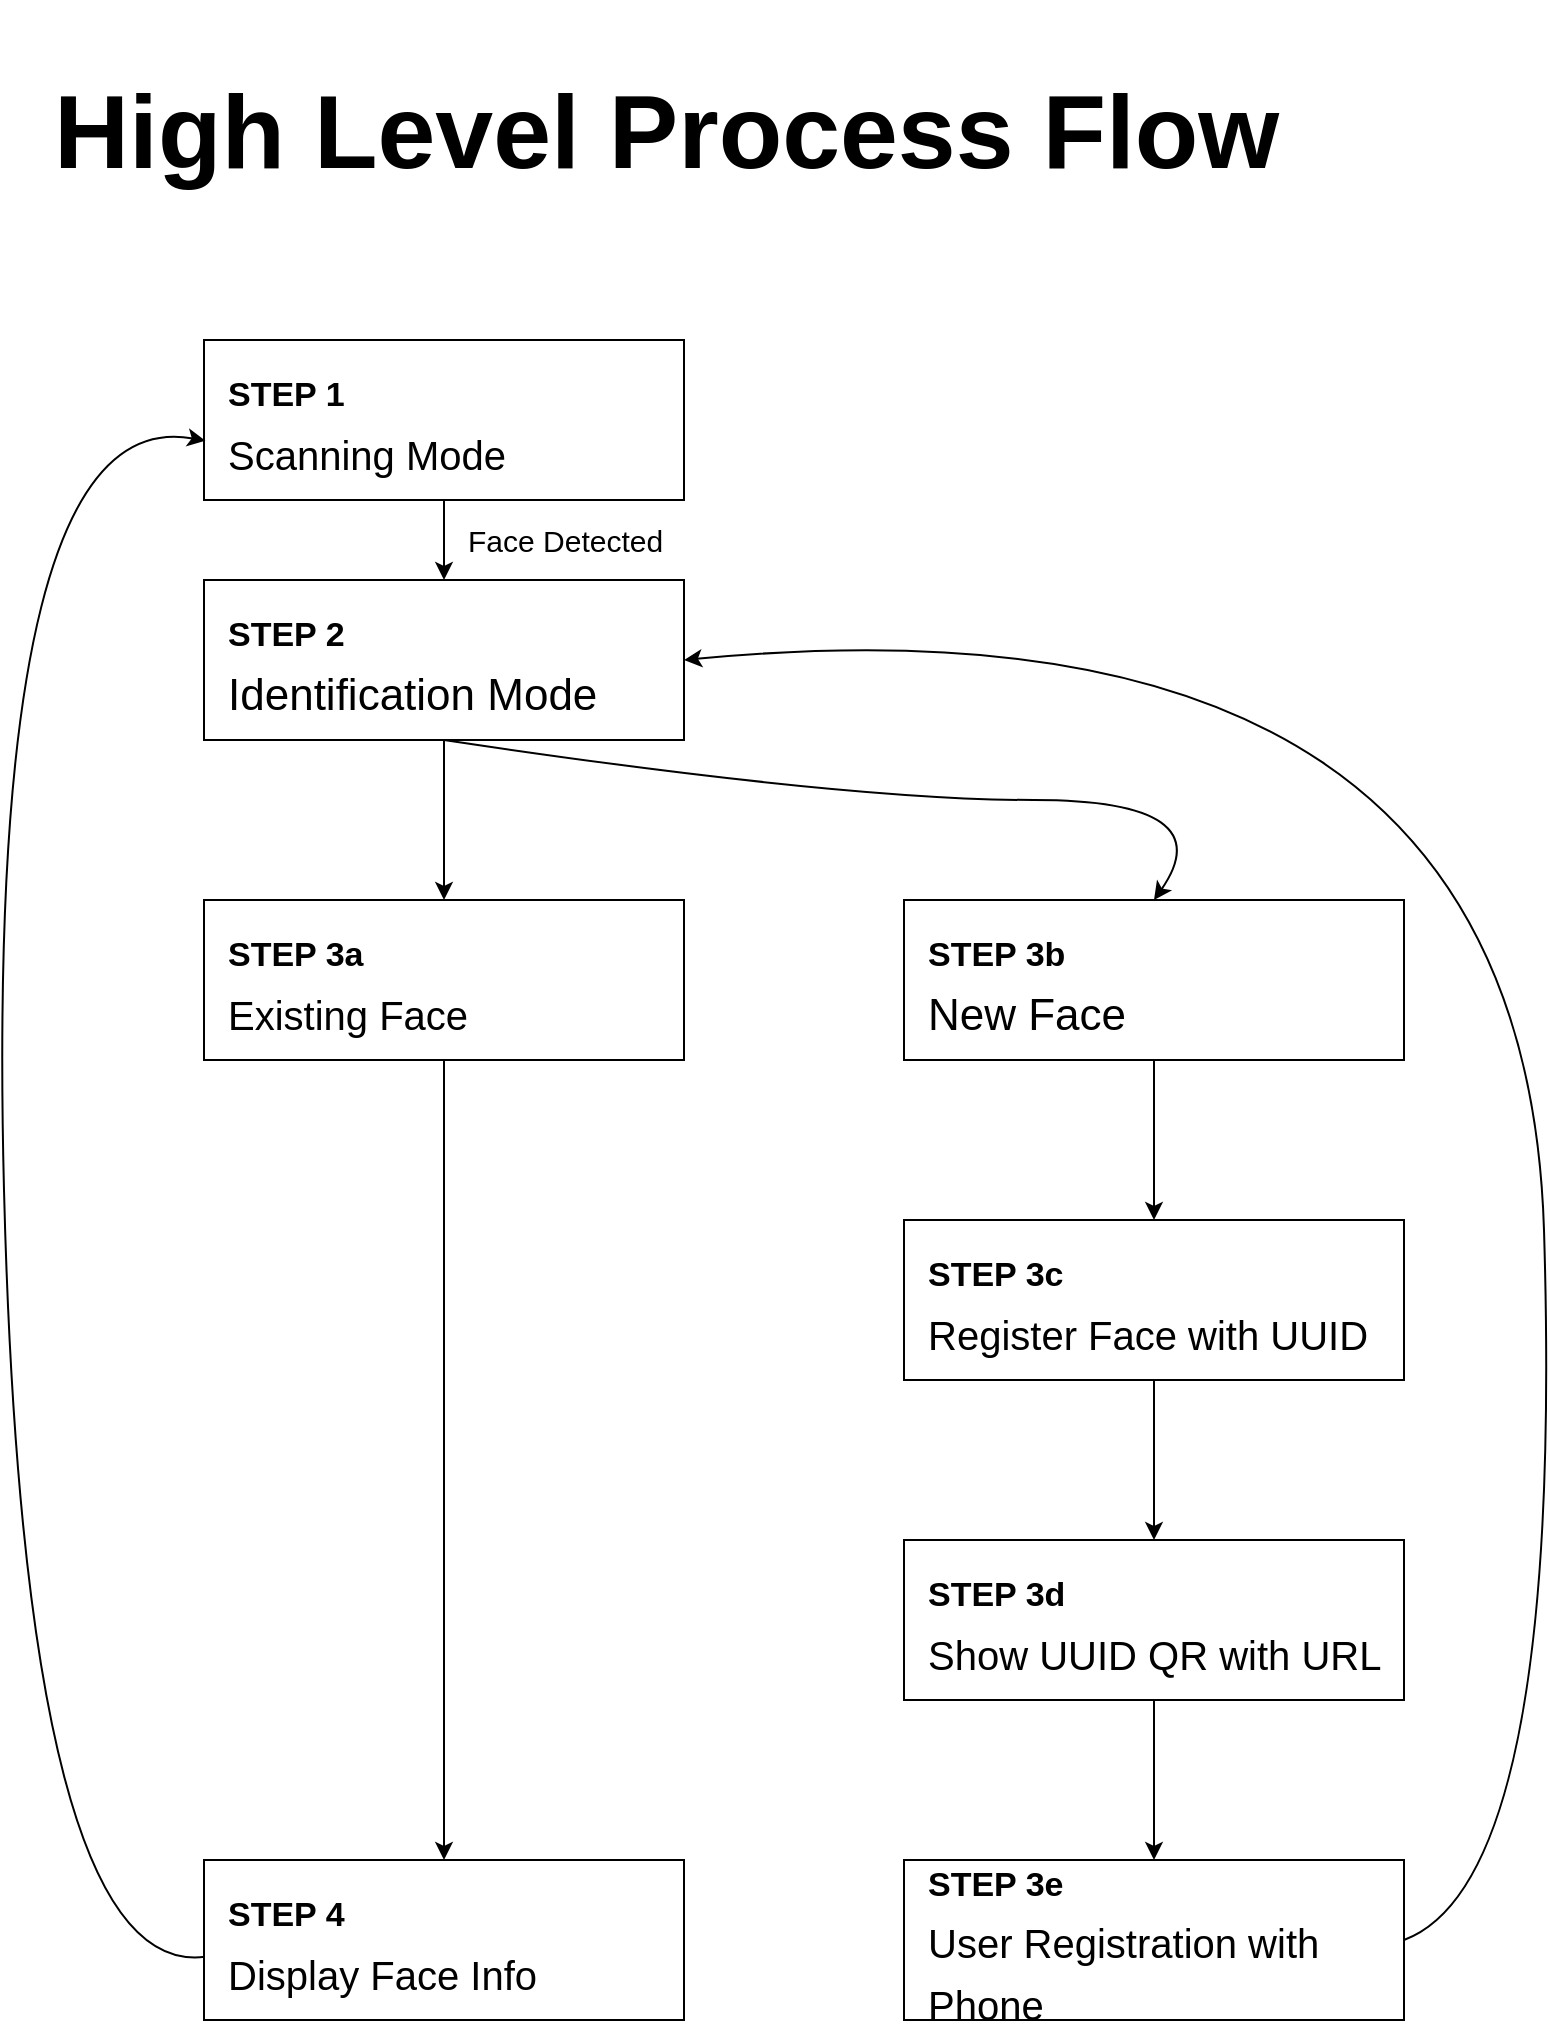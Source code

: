 <mxfile version="13.6.4" type="github"><diagram id="sUJNIIlC-PzZyp7GVWtp" name="Page-1"><mxGraphModel dx="1038" dy="1748" grid="1" gridSize="10" guides="1" tooltips="1" connect="1" arrows="1" fold="1" page="1" pageScale="1" pageWidth="827" pageHeight="1169" math="0" shadow="0"><root><mxCell id="0"/><mxCell id="1" parent="0"/><mxCell id="nx7w24t41PfpxN8WXmFT-17" value="&lt;b style=&quot;font-size: 17px&quot;&gt;STEP 1&lt;br&gt;&lt;/b&gt;&lt;font style=&quot;font-size: 20px&quot;&gt;Scanning Mode&lt;/font&gt;" style="rounded=0;whiteSpace=wrap;html=1;fontSize=26;align=left;spacingLeft=10;" vertex="1" parent="1"><mxGeometry x="120" y="-960" width="240" height="80" as="geometry"/></mxCell><mxCell id="nx7w24t41PfpxN8WXmFT-19" value="&lt;h1&gt;High Level Process Flow&lt;/h1&gt;" style="text;html=1;strokeColor=none;fillColor=none;spacing=5;spacingTop=-20;whiteSpace=wrap;overflow=hidden;rounded=0;fontSize=26;align=left;" vertex="1" parent="1"><mxGeometry x="40" y="-1120" width="690" height="120" as="geometry"/></mxCell><mxCell id="nx7w24t41PfpxN8WXmFT-20" value="&lt;b style=&quot;font-size: 17px&quot;&gt;STEP 2&lt;br&gt;&lt;/b&gt;&lt;font style=&quot;font-size: 22px&quot;&gt;Identification Mode&lt;/font&gt;" style="rounded=0;whiteSpace=wrap;html=1;fontSize=26;align=left;spacingLeft=10;" vertex="1" parent="1"><mxGeometry x="120" y="-840" width="240" height="80" as="geometry"/></mxCell><mxCell id="nx7w24t41PfpxN8WXmFT-21" value="" style="endArrow=classic;html=1;fontSize=26;exitX=0.5;exitY=1;exitDx=0;exitDy=0;entryX=0.5;entryY=0;entryDx=0;entryDy=0;" edge="1" parent="1" source="nx7w24t41PfpxN8WXmFT-17" target="nx7w24t41PfpxN8WXmFT-20"><mxGeometry width="50" height="50" relative="1" as="geometry"><mxPoint x="400" y="-830" as="sourcePoint"/><mxPoint x="450" y="-880" as="targetPoint"/></mxGeometry></mxCell><mxCell id="nx7w24t41PfpxN8WXmFT-22" value="Face Detected" style="text;html=1;strokeColor=none;fillColor=none;align=left;verticalAlign=middle;whiteSpace=wrap;rounded=0;fontSize=15;" vertex="1" parent="1"><mxGeometry x="250" y="-870" width="240" height="20" as="geometry"/></mxCell><mxCell id="nx7w24t41PfpxN8WXmFT-23" value="&lt;b style=&quot;font-size: 17px&quot;&gt;STEP 3a&lt;br&gt;&lt;/b&gt;&lt;font style=&quot;font-size: 20px&quot;&gt;Existing Face&lt;/font&gt;" style="rounded=0;whiteSpace=wrap;html=1;fontSize=26;align=left;spacingLeft=10;" vertex="1" parent="1"><mxGeometry x="120" y="-680" width="240" height="80" as="geometry"/></mxCell><mxCell id="nx7w24t41PfpxN8WXmFT-24" value="&lt;b style=&quot;font-size: 17px&quot;&gt;STEP 3b&lt;br&gt;&lt;/b&gt;&lt;font style=&quot;font-size: 22px&quot;&gt;New Face&lt;/font&gt;" style="rounded=0;whiteSpace=wrap;html=1;fontSize=26;align=left;spacingLeft=10;" vertex="1" parent="1"><mxGeometry x="470" y="-680" width="250" height="80" as="geometry"/></mxCell><mxCell id="nx7w24t41PfpxN8WXmFT-25" value="" style="endArrow=classic;html=1;fontSize=26;entryX=0.5;entryY=0;entryDx=0;entryDy=0;exitX=0.5;exitY=1;exitDx=0;exitDy=0;" edge="1" parent="1" source="nx7w24t41PfpxN8WXmFT-20" target="nx7w24t41PfpxN8WXmFT-23"><mxGeometry width="50" height="50" relative="1" as="geometry"><mxPoint x="280" y="-760" as="sourcePoint"/><mxPoint x="280" y="-830" as="targetPoint"/></mxGeometry></mxCell><mxCell id="nx7w24t41PfpxN8WXmFT-27" value="" style="curved=1;endArrow=classic;html=1;fontSize=15;exitX=0.5;exitY=1;exitDx=0;exitDy=0;entryX=0.5;entryY=0;entryDx=0;entryDy=0;" edge="1" parent="1" source="nx7w24t41PfpxN8WXmFT-20" target="nx7w24t41PfpxN8WXmFT-24"><mxGeometry width="50" height="50" relative="1" as="geometry"><mxPoint x="400" y="-840" as="sourcePoint"/><mxPoint x="450" y="-890" as="targetPoint"/><Array as="points"><mxPoint x="440" y="-730"/><mxPoint x="630" y="-730"/></Array></mxGeometry></mxCell><mxCell id="nx7w24t41PfpxN8WXmFT-28" value="&lt;b style=&quot;font-size: 17px&quot;&gt;STEP 4&lt;br&gt;&lt;/b&gt;&lt;font style=&quot;font-size: 20px&quot;&gt;Display Face Info&lt;/font&gt;" style="rounded=0;whiteSpace=wrap;html=1;fontSize=26;align=left;spacingLeft=10;" vertex="1" parent="1"><mxGeometry x="120" y="-200" width="240" height="80" as="geometry"/></mxCell><mxCell id="nx7w24t41PfpxN8WXmFT-31" value="&lt;b style=&quot;font-size: 17px&quot;&gt;STEP 3c&lt;br&gt;&lt;/b&gt;&lt;font style=&quot;font-size: 20px&quot;&gt;Register Face with UUID&lt;/font&gt;" style="rounded=0;whiteSpace=wrap;html=1;fontSize=26;align=left;spacingLeft=10;" vertex="1" parent="1"><mxGeometry x="470" y="-520" width="250" height="80" as="geometry"/></mxCell><mxCell id="nx7w24t41PfpxN8WXmFT-32" value="&lt;b style=&quot;font-size: 17px&quot;&gt;STEP 3d&lt;br&gt;&lt;/b&gt;&lt;font style=&quot;font-size: 20px&quot;&gt;Show UUID QR with URL&lt;/font&gt;" style="rounded=0;whiteSpace=wrap;html=1;fontSize=26;align=left;spacingLeft=10;" vertex="1" parent="1"><mxGeometry x="470" y="-360" width="250" height="80" as="geometry"/></mxCell><mxCell id="nx7w24t41PfpxN8WXmFT-33" value="" style="endArrow=classic;html=1;fontSize=26;entryX=0.5;entryY=0;entryDx=0;entryDy=0;exitX=0.5;exitY=1;exitDx=0;exitDy=0;" edge="1" parent="1" source="nx7w24t41PfpxN8WXmFT-24" target="nx7w24t41PfpxN8WXmFT-31"><mxGeometry width="50" height="50" relative="1" as="geometry"><mxPoint x="280" y="-750" as="sourcePoint"/><mxPoint x="280" y="-670" as="targetPoint"/></mxGeometry></mxCell><mxCell id="nx7w24t41PfpxN8WXmFT-34" value="" style="endArrow=classic;html=1;fontSize=26;entryX=0.5;entryY=0;entryDx=0;entryDy=0;exitX=0.5;exitY=1;exitDx=0;exitDy=0;" edge="1" parent="1" source="nx7w24t41PfpxN8WXmFT-31" target="nx7w24t41PfpxN8WXmFT-32"><mxGeometry width="50" height="50" relative="1" as="geometry"><mxPoint x="670" y="-440" as="sourcePoint"/><mxPoint x="680" y="-510" as="targetPoint"/></mxGeometry></mxCell><mxCell id="nx7w24t41PfpxN8WXmFT-35" value="&lt;b style=&quot;font-size: 17px&quot;&gt;STEP 3e&lt;br&gt;&lt;/b&gt;&lt;font style=&quot;font-size: 20px&quot;&gt;User Registration with Phone&lt;/font&gt;" style="rounded=0;whiteSpace=wrap;html=1;fontSize=26;align=left;spacingLeft=10;" vertex="1" parent="1"><mxGeometry x="470" y="-200" width="250" height="80" as="geometry"/></mxCell><mxCell id="nx7w24t41PfpxN8WXmFT-36" value="" style="endArrow=classic;html=1;fontSize=26;entryX=0.5;entryY=0;entryDx=0;entryDy=0;exitX=0.5;exitY=1;exitDx=0;exitDy=0;" edge="1" parent="1" source="nx7w24t41PfpxN8WXmFT-32" target="nx7w24t41PfpxN8WXmFT-35"><mxGeometry width="50" height="50" relative="1" as="geometry"><mxPoint x="680" y="-430" as="sourcePoint"/><mxPoint x="680" y="-350" as="targetPoint"/></mxGeometry></mxCell><mxCell id="nx7w24t41PfpxN8WXmFT-37" value="" style="curved=1;endArrow=classic;html=1;fontSize=15;entryX=1;entryY=0.5;entryDx=0;entryDy=0;exitX=1;exitY=0.5;exitDx=0;exitDy=0;" edge="1" parent="1" source="nx7w24t41PfpxN8WXmFT-35" target="nx7w24t41PfpxN8WXmFT-20"><mxGeometry width="50" height="50" relative="1" as="geometry"><mxPoint x="280" y="-750" as="sourcePoint"/><mxPoint x="680" y="-670" as="targetPoint"/><Array as="points"><mxPoint x="800" y="-190"/><mxPoint x="780" y="-840"/></Array></mxGeometry></mxCell><mxCell id="nx7w24t41PfpxN8WXmFT-39" value="" style="endArrow=classic;html=1;fontSize=26;entryX=0.5;entryY=0;entryDx=0;entryDy=0;exitX=0.5;exitY=1;exitDx=0;exitDy=0;" edge="1" parent="1" source="nx7w24t41PfpxN8WXmFT-23" target="nx7w24t41PfpxN8WXmFT-28"><mxGeometry width="50" height="50" relative="1" as="geometry"><mxPoint x="270" y="-600" as="sourcePoint"/><mxPoint x="280" y="-670" as="targetPoint"/></mxGeometry></mxCell><mxCell id="nx7w24t41PfpxN8WXmFT-43" value="" style="curved=1;endArrow=classic;html=1;fontSize=15;entryX=0.003;entryY=0.63;entryDx=0;entryDy=0;exitX=0.002;exitY=0.605;exitDx=0;exitDy=0;exitPerimeter=0;entryPerimeter=0;" edge="1" parent="1" source="nx7w24t41PfpxN8WXmFT-28" target="nx7w24t41PfpxN8WXmFT-17"><mxGeometry width="50" height="50" relative="1" as="geometry"><mxPoint x="730" y="-150" as="sourcePoint"/><mxPoint x="370" y="-790" as="targetPoint"/><Array as="points"><mxPoint x="30" y="-140"/><mxPoint x="10" y="-930"/></Array></mxGeometry></mxCell></root></mxGraphModel></diagram></mxfile>